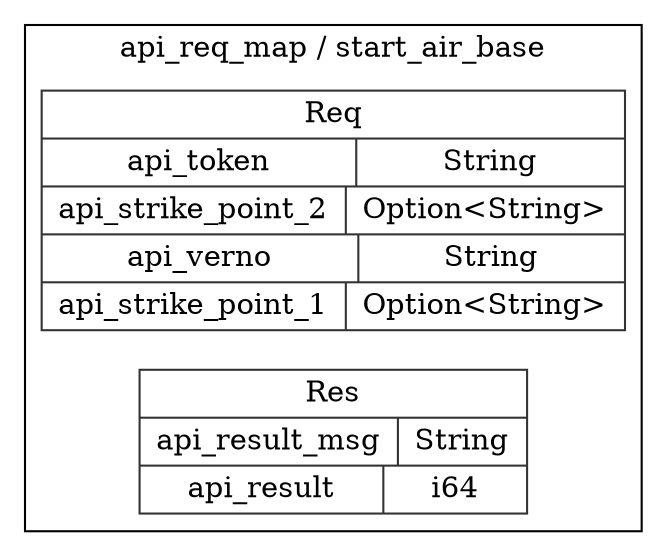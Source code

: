 digraph {
  rankdir=LR;
  subgraph cluster_0 {
    label="api_req_map / start_air_base";
    node [style="filled", color=white, style="solid", color=gray20];
    api_req_map__start_air_base__Req [label="<Req> Req  | { api_token | <api_token> String } | { api_strike_point_2 | <api_strike_point_2> Option\<String\> } | { api_verno | <api_verno> String } | { api_strike_point_1 | <api_strike_point_1> Option\<String\> }", shape=record];
    api_req_map__start_air_base__Res [label="<Res> Res  | { api_result_msg | <api_result_msg> String } | { api_result | <api_result> i64 }", shape=record];
  }
}
